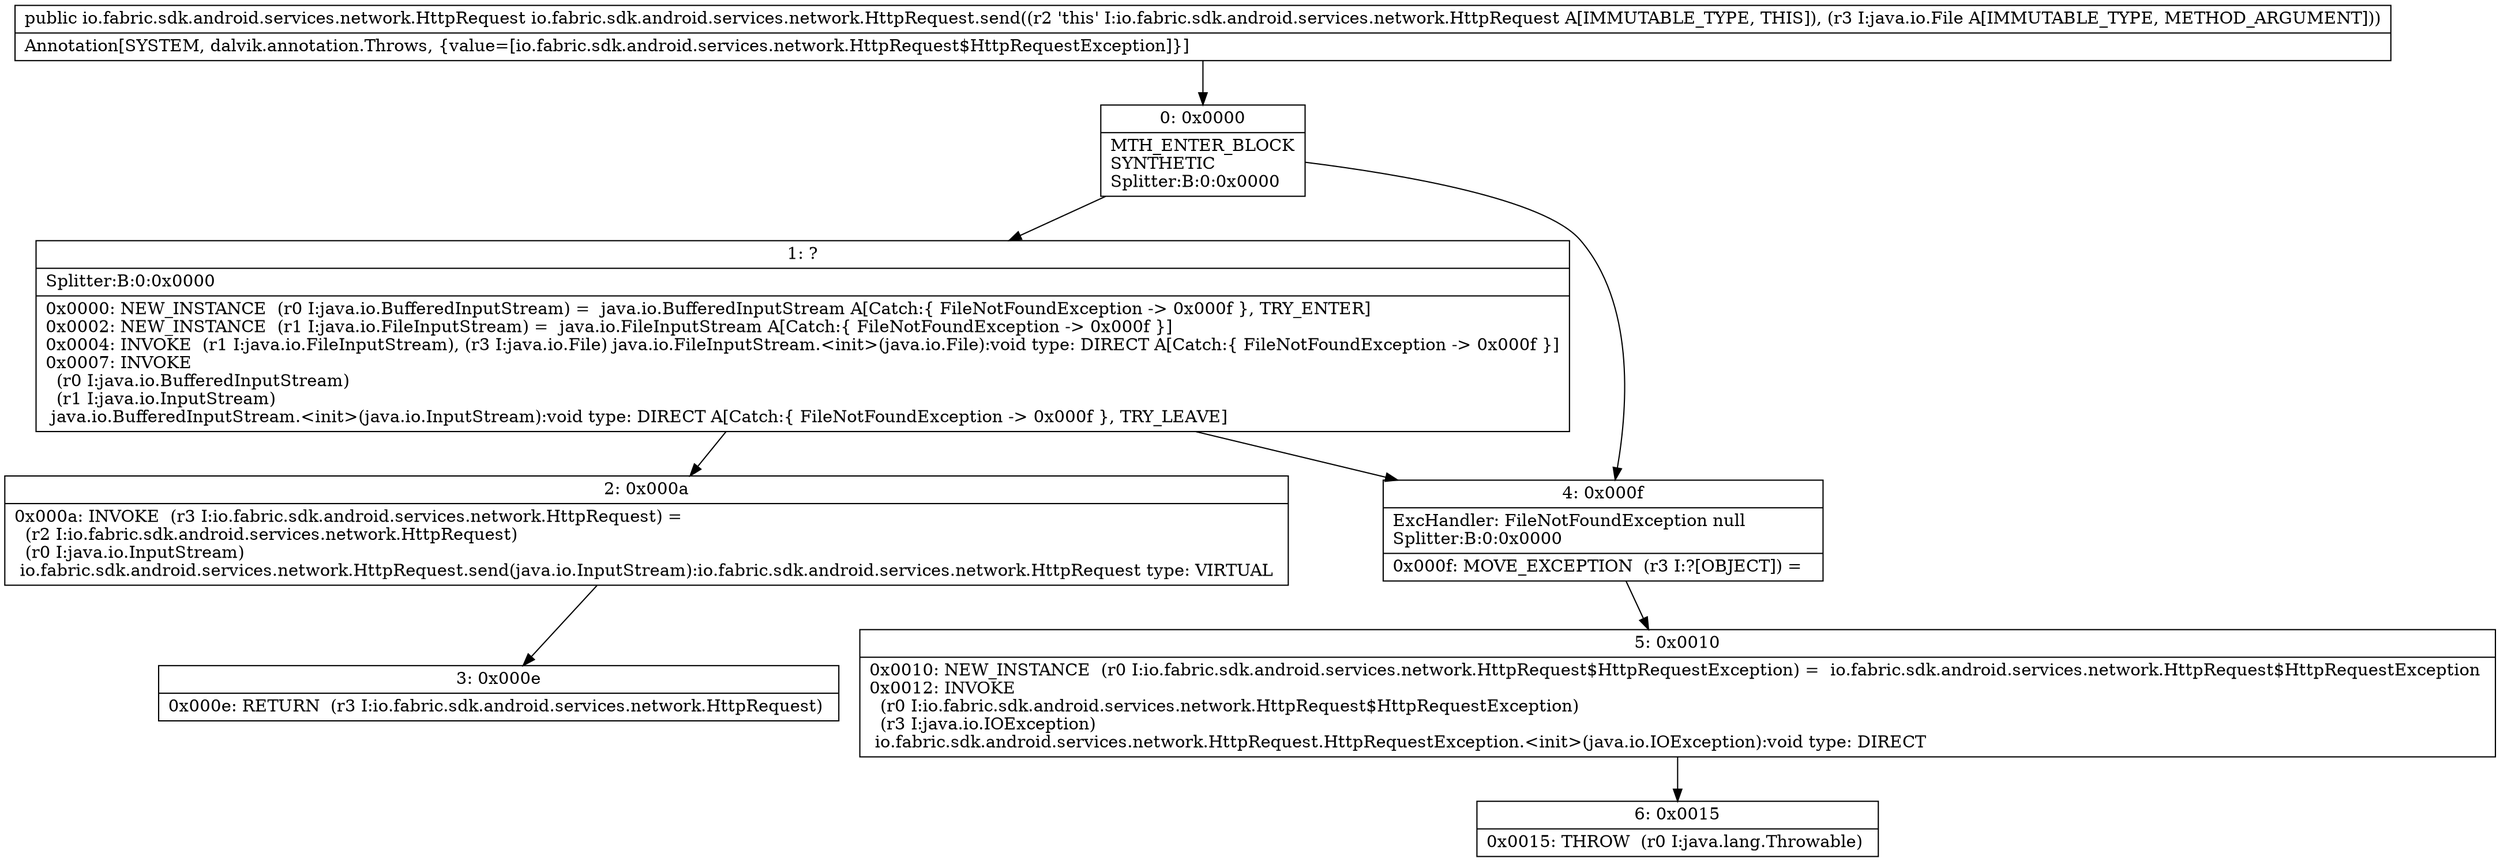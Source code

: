 digraph "CFG forio.fabric.sdk.android.services.network.HttpRequest.send(Ljava\/io\/File;)Lio\/fabric\/sdk\/android\/services\/network\/HttpRequest;" {
Node_0 [shape=record,label="{0\:\ 0x0000|MTH_ENTER_BLOCK\lSYNTHETIC\lSplitter:B:0:0x0000\l}"];
Node_1 [shape=record,label="{1\:\ ?|Splitter:B:0:0x0000\l|0x0000: NEW_INSTANCE  (r0 I:java.io.BufferedInputStream) =  java.io.BufferedInputStream A[Catch:\{ FileNotFoundException \-\> 0x000f \}, TRY_ENTER]\l0x0002: NEW_INSTANCE  (r1 I:java.io.FileInputStream) =  java.io.FileInputStream A[Catch:\{ FileNotFoundException \-\> 0x000f \}]\l0x0004: INVOKE  (r1 I:java.io.FileInputStream), (r3 I:java.io.File) java.io.FileInputStream.\<init\>(java.io.File):void type: DIRECT A[Catch:\{ FileNotFoundException \-\> 0x000f \}]\l0x0007: INVOKE  \l  (r0 I:java.io.BufferedInputStream)\l  (r1 I:java.io.InputStream)\l java.io.BufferedInputStream.\<init\>(java.io.InputStream):void type: DIRECT A[Catch:\{ FileNotFoundException \-\> 0x000f \}, TRY_LEAVE]\l}"];
Node_2 [shape=record,label="{2\:\ 0x000a|0x000a: INVOKE  (r3 I:io.fabric.sdk.android.services.network.HttpRequest) = \l  (r2 I:io.fabric.sdk.android.services.network.HttpRequest)\l  (r0 I:java.io.InputStream)\l io.fabric.sdk.android.services.network.HttpRequest.send(java.io.InputStream):io.fabric.sdk.android.services.network.HttpRequest type: VIRTUAL \l}"];
Node_3 [shape=record,label="{3\:\ 0x000e|0x000e: RETURN  (r3 I:io.fabric.sdk.android.services.network.HttpRequest) \l}"];
Node_4 [shape=record,label="{4\:\ 0x000f|ExcHandler: FileNotFoundException null\lSplitter:B:0:0x0000\l|0x000f: MOVE_EXCEPTION  (r3 I:?[OBJECT]) =  \l}"];
Node_5 [shape=record,label="{5\:\ 0x0010|0x0010: NEW_INSTANCE  (r0 I:io.fabric.sdk.android.services.network.HttpRequest$HttpRequestException) =  io.fabric.sdk.android.services.network.HttpRequest$HttpRequestException \l0x0012: INVOKE  \l  (r0 I:io.fabric.sdk.android.services.network.HttpRequest$HttpRequestException)\l  (r3 I:java.io.IOException)\l io.fabric.sdk.android.services.network.HttpRequest.HttpRequestException.\<init\>(java.io.IOException):void type: DIRECT \l}"];
Node_6 [shape=record,label="{6\:\ 0x0015|0x0015: THROW  (r0 I:java.lang.Throwable) \l}"];
MethodNode[shape=record,label="{public io.fabric.sdk.android.services.network.HttpRequest io.fabric.sdk.android.services.network.HttpRequest.send((r2 'this' I:io.fabric.sdk.android.services.network.HttpRequest A[IMMUTABLE_TYPE, THIS]), (r3 I:java.io.File A[IMMUTABLE_TYPE, METHOD_ARGUMENT]))  | Annotation[SYSTEM, dalvik.annotation.Throws, \{value=[io.fabric.sdk.android.services.network.HttpRequest$HttpRequestException]\}]\l}"];
MethodNode -> Node_0;
Node_0 -> Node_1;
Node_0 -> Node_4;
Node_1 -> Node_2;
Node_1 -> Node_4;
Node_2 -> Node_3;
Node_4 -> Node_5;
Node_5 -> Node_6;
}


